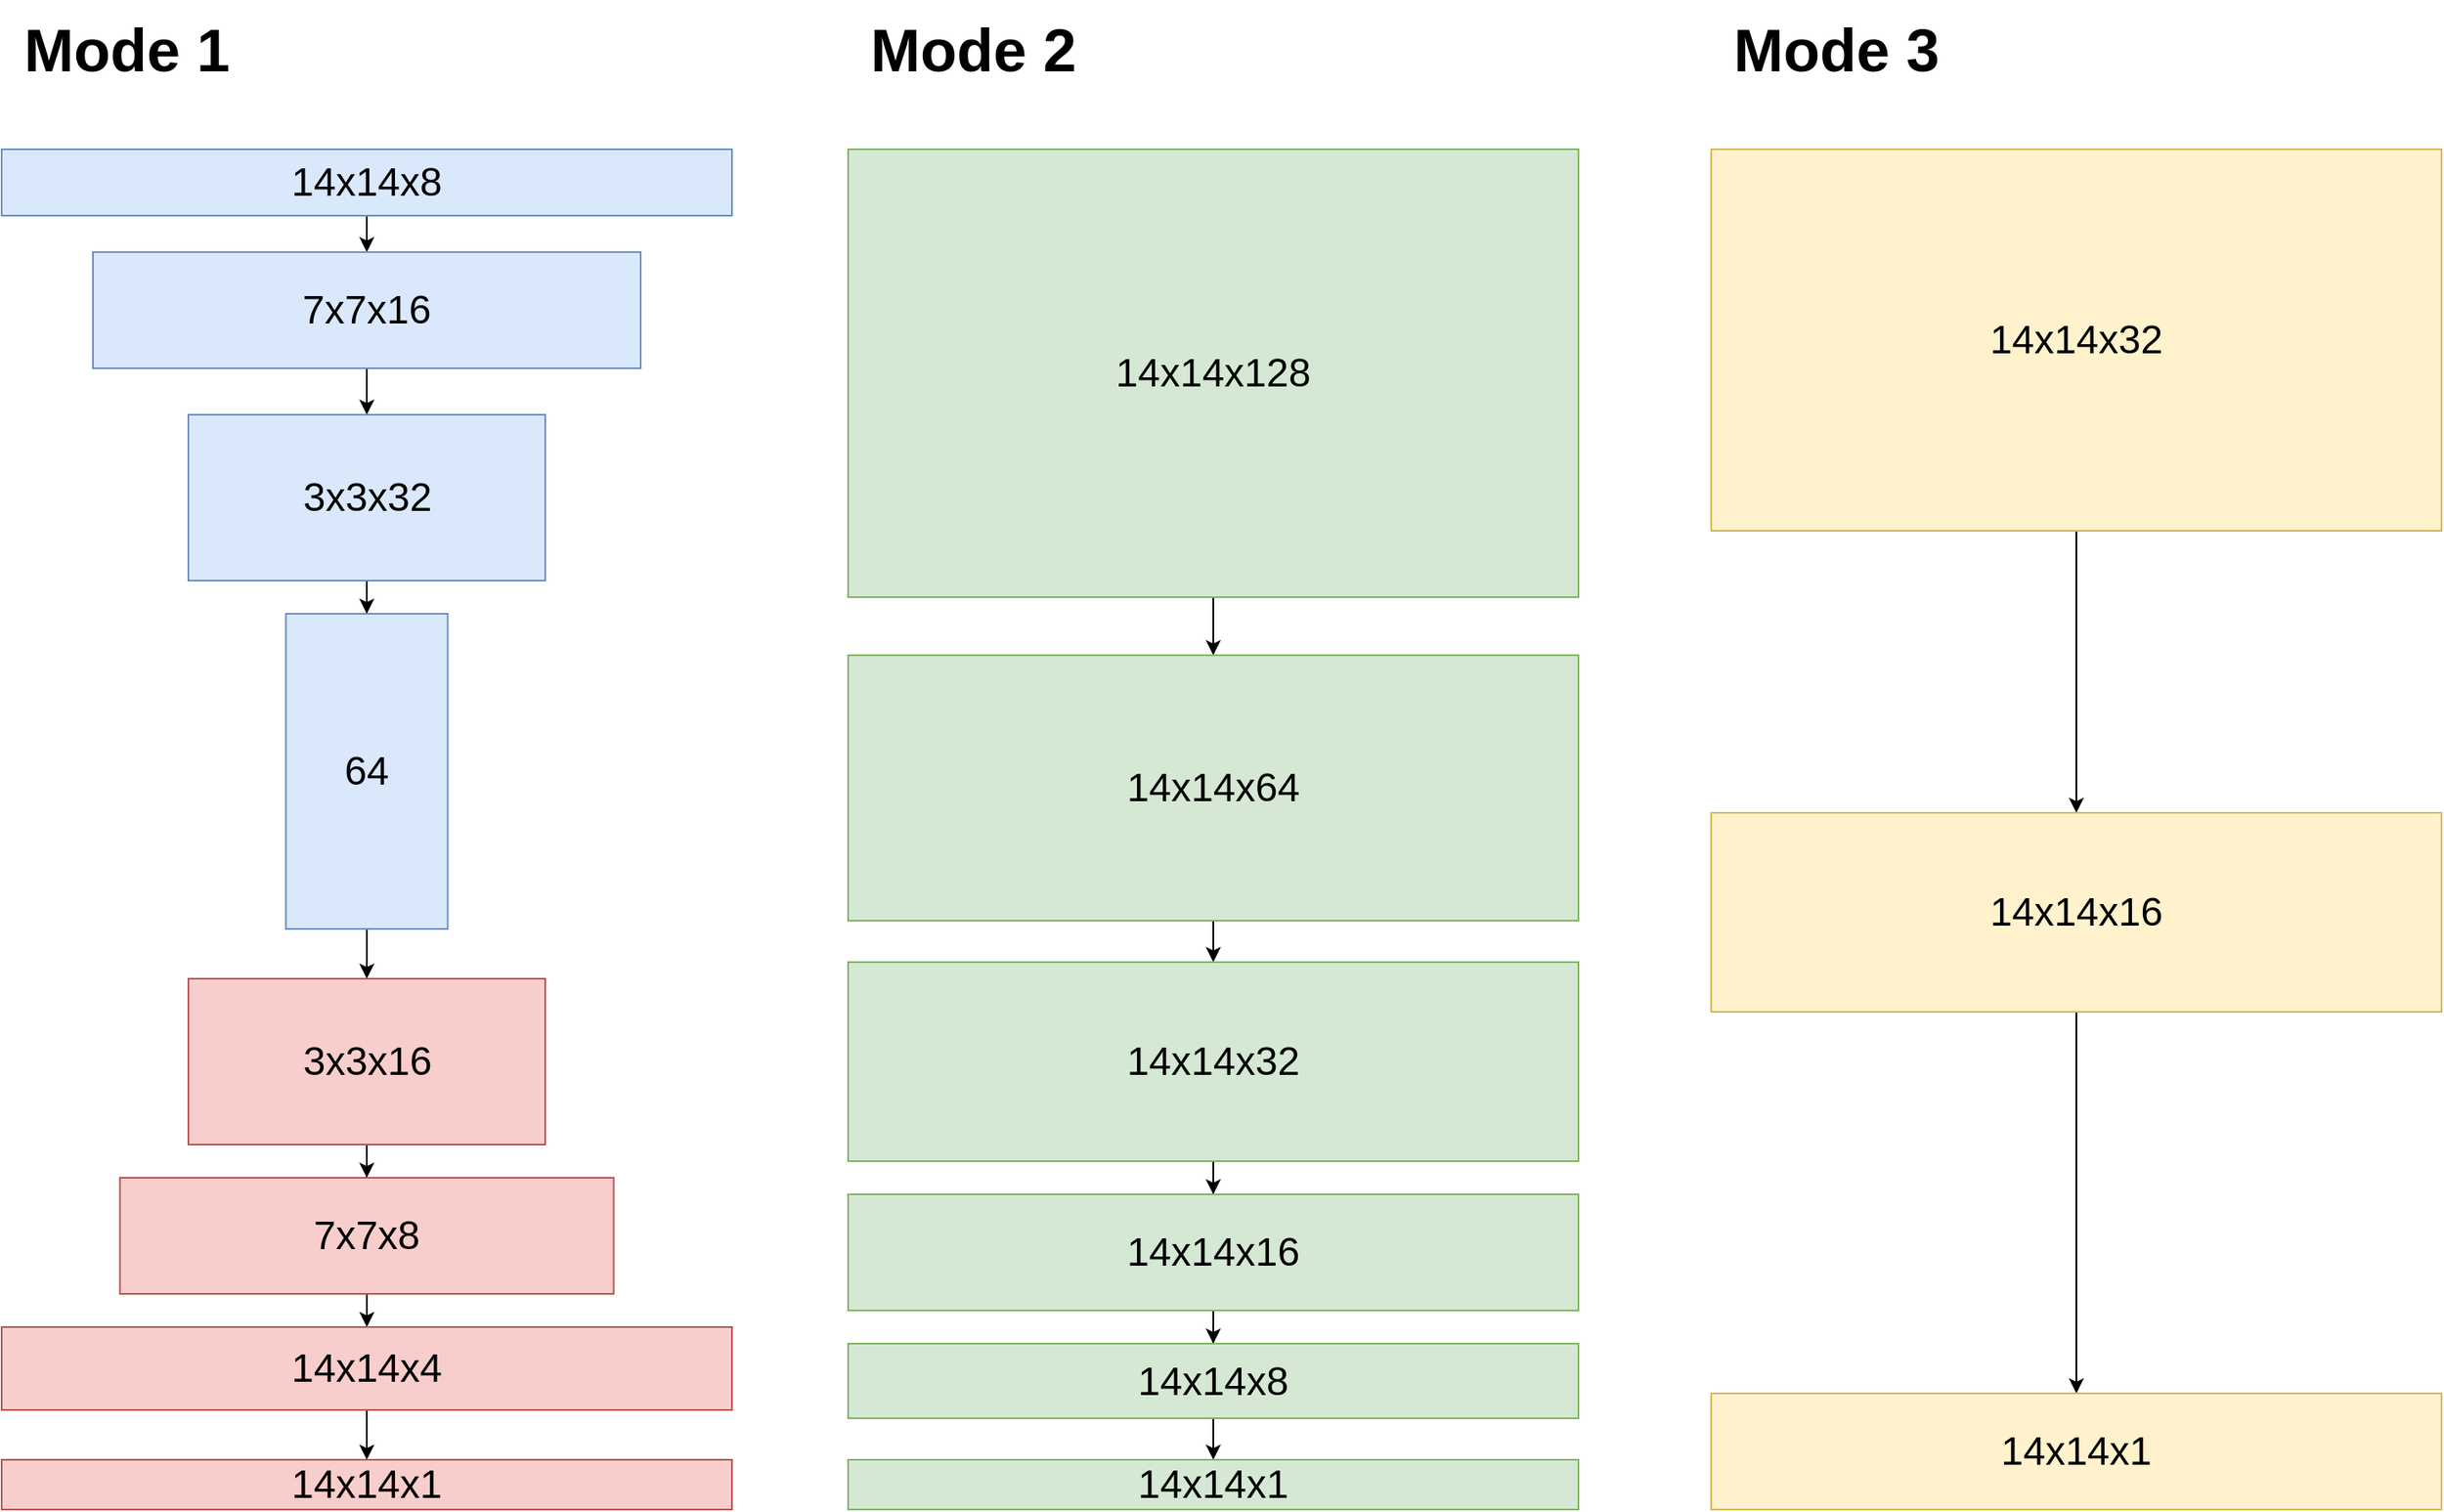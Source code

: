<mxfile version="20.3.0" type="github">
  <diagram id="R72xpftQf27Ip1RvpkjA" name="第 1 页">
    <mxGraphModel dx="2055" dy="2100" grid="1" gridSize="10" guides="1" tooltips="1" connect="1" arrows="1" fold="1" page="1" pageScale="1" pageWidth="1600" pageHeight="900" math="0" shadow="0">
      <root>
        <mxCell id="0" />
        <mxCell id="1" parent="0" />
        <mxCell id="VtOh25nKIVE9-SRD8lgk-8" style="edgeStyle=orthogonalEdgeStyle;rounded=0;orthogonalLoop=1;jettySize=auto;html=1;exitX=0.5;exitY=1;exitDx=0;exitDy=0;entryX=0.5;entryY=0;entryDx=0;entryDy=0;" parent="1" source="5EwydSjhKdnhN7gfjWJQ-1" target="5EwydSjhKdnhN7gfjWJQ-2" edge="1">
          <mxGeometry relative="1" as="geometry" />
        </mxCell>
        <mxCell id="5EwydSjhKdnhN7gfjWJQ-1" value="&lt;font style=&quot;font-size: 24px;&quot;&gt;14x14x8&lt;/font&gt;" style="rounded=0;whiteSpace=wrap;html=1;fillColor=#dae8fc;strokeColor=#6c8ebf;" parent="1" vertex="1">
          <mxGeometry x="80" y="50" width="440" height="40" as="geometry" />
        </mxCell>
        <mxCell id="VtOh25nKIVE9-SRD8lgk-10" style="edgeStyle=orthogonalEdgeStyle;rounded=0;orthogonalLoop=1;jettySize=auto;html=1;exitX=0.5;exitY=1;exitDx=0;exitDy=0;entryX=0.5;entryY=0;entryDx=0;entryDy=0;" parent="1" source="5EwydSjhKdnhN7gfjWJQ-2" target="5EwydSjhKdnhN7gfjWJQ-3" edge="1">
          <mxGeometry relative="1" as="geometry" />
        </mxCell>
        <mxCell id="5EwydSjhKdnhN7gfjWJQ-2" value="&lt;font style=&quot;font-size: 24px;&quot;&gt;7x7x16&lt;/font&gt;" style="rounded=0;whiteSpace=wrap;html=1;fillColor=#dae8fc;strokeColor=#6c8ebf;" parent="1" vertex="1">
          <mxGeometry x="135" y="112" width="330" height="70" as="geometry" />
        </mxCell>
        <mxCell id="9c9NpYE48J-kE4mlwr7C-1" style="edgeStyle=orthogonalEdgeStyle;rounded=0;orthogonalLoop=1;jettySize=auto;html=1;entryX=0.5;entryY=0;entryDx=0;entryDy=0;" edge="1" parent="1" source="5EwydSjhKdnhN7gfjWJQ-3" target="5EwydSjhKdnhN7gfjWJQ-5">
          <mxGeometry relative="1" as="geometry" />
        </mxCell>
        <mxCell id="5EwydSjhKdnhN7gfjWJQ-3" value="&lt;font style=&quot;font-size: 24px;&quot;&gt;3x3x32&lt;/font&gt;" style="rounded=0;whiteSpace=wrap;html=1;fillColor=#dae8fc;strokeColor=#6c8ebf;" parent="1" vertex="1">
          <mxGeometry x="192.5" y="210" width="215" height="100" as="geometry" />
        </mxCell>
        <mxCell id="9c9NpYE48J-kE4mlwr7C-4" style="edgeStyle=orthogonalEdgeStyle;rounded=0;orthogonalLoop=1;jettySize=auto;html=1;entryX=0.5;entryY=0;entryDx=0;entryDy=0;" edge="1" parent="1" source="5EwydSjhKdnhN7gfjWJQ-5" target="5EwydSjhKdnhN7gfjWJQ-6">
          <mxGeometry relative="1" as="geometry" />
        </mxCell>
        <mxCell id="5EwydSjhKdnhN7gfjWJQ-5" value="&lt;font style=&quot;font-size: 24px;&quot;&gt;64&lt;/font&gt;" style="rounded=0;whiteSpace=wrap;html=1;fillColor=#dae8fc;strokeColor=#6c8ebf;" parent="1" vertex="1">
          <mxGeometry x="251.25" y="330" width="97.5" height="190" as="geometry" />
        </mxCell>
        <mxCell id="VtOh25nKIVE9-SRD8lgk-16" style="edgeStyle=orthogonalEdgeStyle;rounded=0;orthogonalLoop=1;jettySize=auto;html=1;entryX=0.5;entryY=0;entryDx=0;entryDy=0;" parent="1" source="5EwydSjhKdnhN7gfjWJQ-6" target="5EwydSjhKdnhN7gfjWJQ-7" edge="1">
          <mxGeometry relative="1" as="geometry" />
        </mxCell>
        <mxCell id="5EwydSjhKdnhN7gfjWJQ-6" value="&lt;font style=&quot;font-size: 24px;&quot;&gt;3x3x16&lt;/font&gt;" style="rounded=0;whiteSpace=wrap;html=1;fillColor=#f8cecc;strokeColor=#b85450;" parent="1" vertex="1">
          <mxGeometry x="192.5" y="550" width="215" height="100" as="geometry" />
        </mxCell>
        <mxCell id="VtOh25nKIVE9-SRD8lgk-17" style="edgeStyle=orthogonalEdgeStyle;rounded=0;orthogonalLoop=1;jettySize=auto;html=1;entryX=0.5;entryY=0;entryDx=0;entryDy=0;" parent="1" source="5EwydSjhKdnhN7gfjWJQ-7" target="5EwydSjhKdnhN7gfjWJQ-8" edge="1">
          <mxGeometry relative="1" as="geometry" />
        </mxCell>
        <mxCell id="5EwydSjhKdnhN7gfjWJQ-7" value="&lt;font style=&quot;font-size: 24px;&quot;&gt;7x7x8&lt;/font&gt;" style="rounded=0;whiteSpace=wrap;html=1;fillColor=#f8cecc;strokeColor=#b85450;" parent="1" vertex="1">
          <mxGeometry x="151.25" y="670" width="297.5" height="70" as="geometry" />
        </mxCell>
        <mxCell id="VtOh25nKIVE9-SRD8lgk-18" style="edgeStyle=orthogonalEdgeStyle;rounded=0;orthogonalLoop=1;jettySize=auto;html=1;entryX=0.5;entryY=0;entryDx=0;entryDy=0;" parent="1" source="5EwydSjhKdnhN7gfjWJQ-8" target="5EwydSjhKdnhN7gfjWJQ-9" edge="1">
          <mxGeometry relative="1" as="geometry" />
        </mxCell>
        <mxCell id="5EwydSjhKdnhN7gfjWJQ-8" value="&lt;font style=&quot;font-size: 24px;&quot;&gt;14x14x4&lt;/font&gt;" style="rounded=0;whiteSpace=wrap;html=1;fillColor=#f8cecc;strokeColor=#b85450;" parent="1" vertex="1">
          <mxGeometry x="80" y="760" width="440" height="50" as="geometry" />
        </mxCell>
        <mxCell id="5EwydSjhKdnhN7gfjWJQ-9" value="&lt;font style=&quot;font-size: 24px;&quot;&gt;14x14x1&lt;/font&gt;" style="rounded=0;whiteSpace=wrap;html=1;fillColor=#f8cecc;strokeColor=#b85450;" parent="1" vertex="1">
          <mxGeometry x="80" y="840" width="440" height="30" as="geometry" />
        </mxCell>
        <mxCell id="VtOh25nKIVE9-SRD8lgk-11" style="edgeStyle=orthogonalEdgeStyle;rounded=0;orthogonalLoop=1;jettySize=auto;html=1;entryX=0.5;entryY=0;entryDx=0;entryDy=0;" parent="1" source="VtOh25nKIVE9-SRD8lgk-1" target="VtOh25nKIVE9-SRD8lgk-2" edge="1">
          <mxGeometry relative="1" as="geometry" />
        </mxCell>
        <mxCell id="VtOh25nKIVE9-SRD8lgk-1" value="&lt;font style=&quot;font-size: 24px;&quot;&gt;14x14x128&lt;/font&gt;" style="rounded=0;whiteSpace=wrap;html=1;fillColor=#d5e8d4;strokeColor=#82b366;" parent="1" vertex="1">
          <mxGeometry x="590" y="50" width="440" height="270" as="geometry" />
        </mxCell>
        <mxCell id="VtOh25nKIVE9-SRD8lgk-12" style="edgeStyle=orthogonalEdgeStyle;rounded=0;orthogonalLoop=1;jettySize=auto;html=1;entryX=0.5;entryY=0;entryDx=0;entryDy=0;" parent="1" source="VtOh25nKIVE9-SRD8lgk-2" target="VtOh25nKIVE9-SRD8lgk-3" edge="1">
          <mxGeometry relative="1" as="geometry" />
        </mxCell>
        <mxCell id="VtOh25nKIVE9-SRD8lgk-2" value="&lt;font style=&quot;font-size: 24px;&quot;&gt;14x14x64&lt;/font&gt;" style="rounded=0;whiteSpace=wrap;html=1;fillColor=#d5e8d4;strokeColor=#82b366;" parent="1" vertex="1">
          <mxGeometry x="590" y="355" width="440" height="160" as="geometry" />
        </mxCell>
        <mxCell id="VtOh25nKIVE9-SRD8lgk-13" style="edgeStyle=orthogonalEdgeStyle;rounded=0;orthogonalLoop=1;jettySize=auto;html=1;" parent="1" source="VtOh25nKIVE9-SRD8lgk-3" target="VtOh25nKIVE9-SRD8lgk-4" edge="1">
          <mxGeometry relative="1" as="geometry" />
        </mxCell>
        <mxCell id="VtOh25nKIVE9-SRD8lgk-3" value="&lt;font style=&quot;font-size: 24px;&quot;&gt;14x14x32&lt;/font&gt;" style="rounded=0;whiteSpace=wrap;html=1;fillColor=#d5e8d4;strokeColor=#82b366;" parent="1" vertex="1">
          <mxGeometry x="590" y="540" width="440" height="120" as="geometry" />
        </mxCell>
        <mxCell id="VtOh25nKIVE9-SRD8lgk-14" style="edgeStyle=orthogonalEdgeStyle;rounded=0;orthogonalLoop=1;jettySize=auto;html=1;entryX=0.5;entryY=0;entryDx=0;entryDy=0;" parent="1" source="VtOh25nKIVE9-SRD8lgk-4" target="VtOh25nKIVE9-SRD8lgk-5" edge="1">
          <mxGeometry relative="1" as="geometry" />
        </mxCell>
        <mxCell id="VtOh25nKIVE9-SRD8lgk-4" value="&lt;font style=&quot;font-size: 24px;&quot;&gt;14x14x16&lt;/font&gt;" style="rounded=0;whiteSpace=wrap;html=1;fillColor=#d5e8d4;strokeColor=#82b366;" parent="1" vertex="1">
          <mxGeometry x="590" y="680" width="440" height="70" as="geometry" />
        </mxCell>
        <mxCell id="VtOh25nKIVE9-SRD8lgk-15" style="edgeStyle=orthogonalEdgeStyle;rounded=0;orthogonalLoop=1;jettySize=auto;html=1;entryX=0.5;entryY=0;entryDx=0;entryDy=0;" parent="1" source="VtOh25nKIVE9-SRD8lgk-5" target="VtOh25nKIVE9-SRD8lgk-6" edge="1">
          <mxGeometry relative="1" as="geometry" />
        </mxCell>
        <mxCell id="VtOh25nKIVE9-SRD8lgk-5" value="&lt;font style=&quot;font-size: 24px;&quot;&gt;14x14x8&lt;/font&gt;" style="rounded=0;whiteSpace=wrap;html=1;fillColor=#d5e8d4;strokeColor=#82b366;" parent="1" vertex="1">
          <mxGeometry x="590" y="770" width="440" height="45" as="geometry" />
        </mxCell>
        <mxCell id="VtOh25nKIVE9-SRD8lgk-6" value="&lt;font style=&quot;font-size: 24px;&quot;&gt;14x14x1&lt;/font&gt;" style="rounded=0;whiteSpace=wrap;html=1;fillColor=#d5e8d4;strokeColor=#82b366;" parent="1" vertex="1">
          <mxGeometry x="590" y="840" width="440" height="30" as="geometry" />
        </mxCell>
        <mxCell id="9c9NpYE48J-kE4mlwr7C-8" style="edgeStyle=orthogonalEdgeStyle;rounded=0;orthogonalLoop=1;jettySize=auto;html=1;" edge="1" parent="1" source="9c9NpYE48J-kE4mlwr7C-5" target="9c9NpYE48J-kE4mlwr7C-6">
          <mxGeometry relative="1" as="geometry" />
        </mxCell>
        <mxCell id="9c9NpYE48J-kE4mlwr7C-5" value="&lt;font style=&quot;font-size: 24px;&quot;&gt;14x14x32&lt;/font&gt;" style="rounded=0;whiteSpace=wrap;html=1;fillColor=#fff2cc;strokeColor=#d6b656;" vertex="1" parent="1">
          <mxGeometry x="1110" y="50" width="440" height="230" as="geometry" />
        </mxCell>
        <mxCell id="9c9NpYE48J-kE4mlwr7C-9" style="edgeStyle=orthogonalEdgeStyle;rounded=0;orthogonalLoop=1;jettySize=auto;html=1;entryX=0.5;entryY=0;entryDx=0;entryDy=0;" edge="1" parent="1" source="9c9NpYE48J-kE4mlwr7C-6" target="9c9NpYE48J-kE4mlwr7C-7">
          <mxGeometry relative="1" as="geometry" />
        </mxCell>
        <mxCell id="9c9NpYE48J-kE4mlwr7C-6" value="&lt;font style=&quot;font-size: 24px;&quot;&gt;14x14x16&lt;/font&gt;" style="rounded=0;whiteSpace=wrap;html=1;fillColor=#fff2cc;strokeColor=#d6b656;" vertex="1" parent="1">
          <mxGeometry x="1110" y="450" width="440" height="120" as="geometry" />
        </mxCell>
        <mxCell id="9c9NpYE48J-kE4mlwr7C-7" value="&lt;font style=&quot;font-size: 24px;&quot;&gt;14x14x1&lt;/font&gt;" style="rounded=0;whiteSpace=wrap;html=1;fillColor=#fff2cc;strokeColor=#d6b656;" vertex="1" parent="1">
          <mxGeometry x="1110" y="800" width="440" height="70" as="geometry" />
        </mxCell>
        <mxCell id="9c9NpYE48J-kE4mlwr7C-10" value="&lt;font style=&quot;font-size: 36px;&quot;&gt;&lt;b&gt;Mode 1&lt;/b&gt;&lt;/font&gt;" style="text;html=1;align=center;verticalAlign=middle;resizable=0;points=[];autosize=1;strokeColor=none;fillColor=none;" vertex="1" parent="1">
          <mxGeometry x="80" y="-40" width="150" height="60" as="geometry" />
        </mxCell>
        <mxCell id="9c9NpYE48J-kE4mlwr7C-11" value="&lt;font style=&quot;font-size: 36px;&quot;&gt;&lt;b&gt;Mode 2&lt;/b&gt;&lt;/font&gt;" style="text;html=1;align=center;verticalAlign=middle;resizable=0;points=[];autosize=1;strokeColor=none;fillColor=none;" vertex="1" parent="1">
          <mxGeometry x="590" y="-40" width="150" height="60" as="geometry" />
        </mxCell>
        <mxCell id="9c9NpYE48J-kE4mlwr7C-12" value="&lt;font style=&quot;font-size: 36px;&quot;&gt;&lt;b&gt;Mode 3&lt;/b&gt;&lt;/font&gt;" style="text;html=1;align=center;verticalAlign=middle;resizable=0;points=[];autosize=1;strokeColor=none;fillColor=none;" vertex="1" parent="1">
          <mxGeometry x="1110" y="-40" width="150" height="60" as="geometry" />
        </mxCell>
      </root>
    </mxGraphModel>
  </diagram>
</mxfile>
